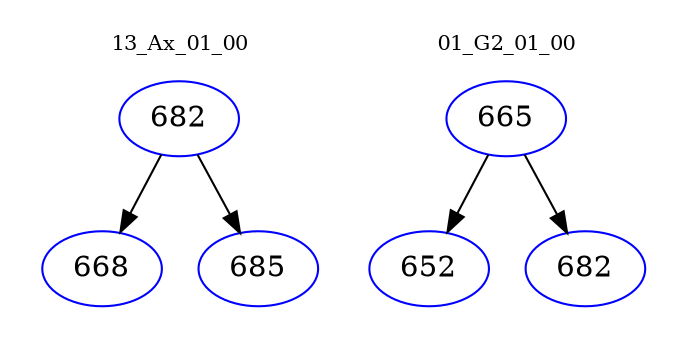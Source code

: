 digraph{
subgraph cluster_0 {
color = white
label = "13_Ax_01_00";
fontsize=10;
T0_682 [label="682", color="blue"]
T0_682 -> T0_668 [color="black"]
T0_668 [label="668", color="blue"]
T0_682 -> T0_685 [color="black"]
T0_685 [label="685", color="blue"]
}
subgraph cluster_1 {
color = white
label = "01_G2_01_00";
fontsize=10;
T1_665 [label="665", color="blue"]
T1_665 -> T1_652 [color="black"]
T1_652 [label="652", color="blue"]
T1_665 -> T1_682 [color="black"]
T1_682 [label="682", color="blue"]
}
}
